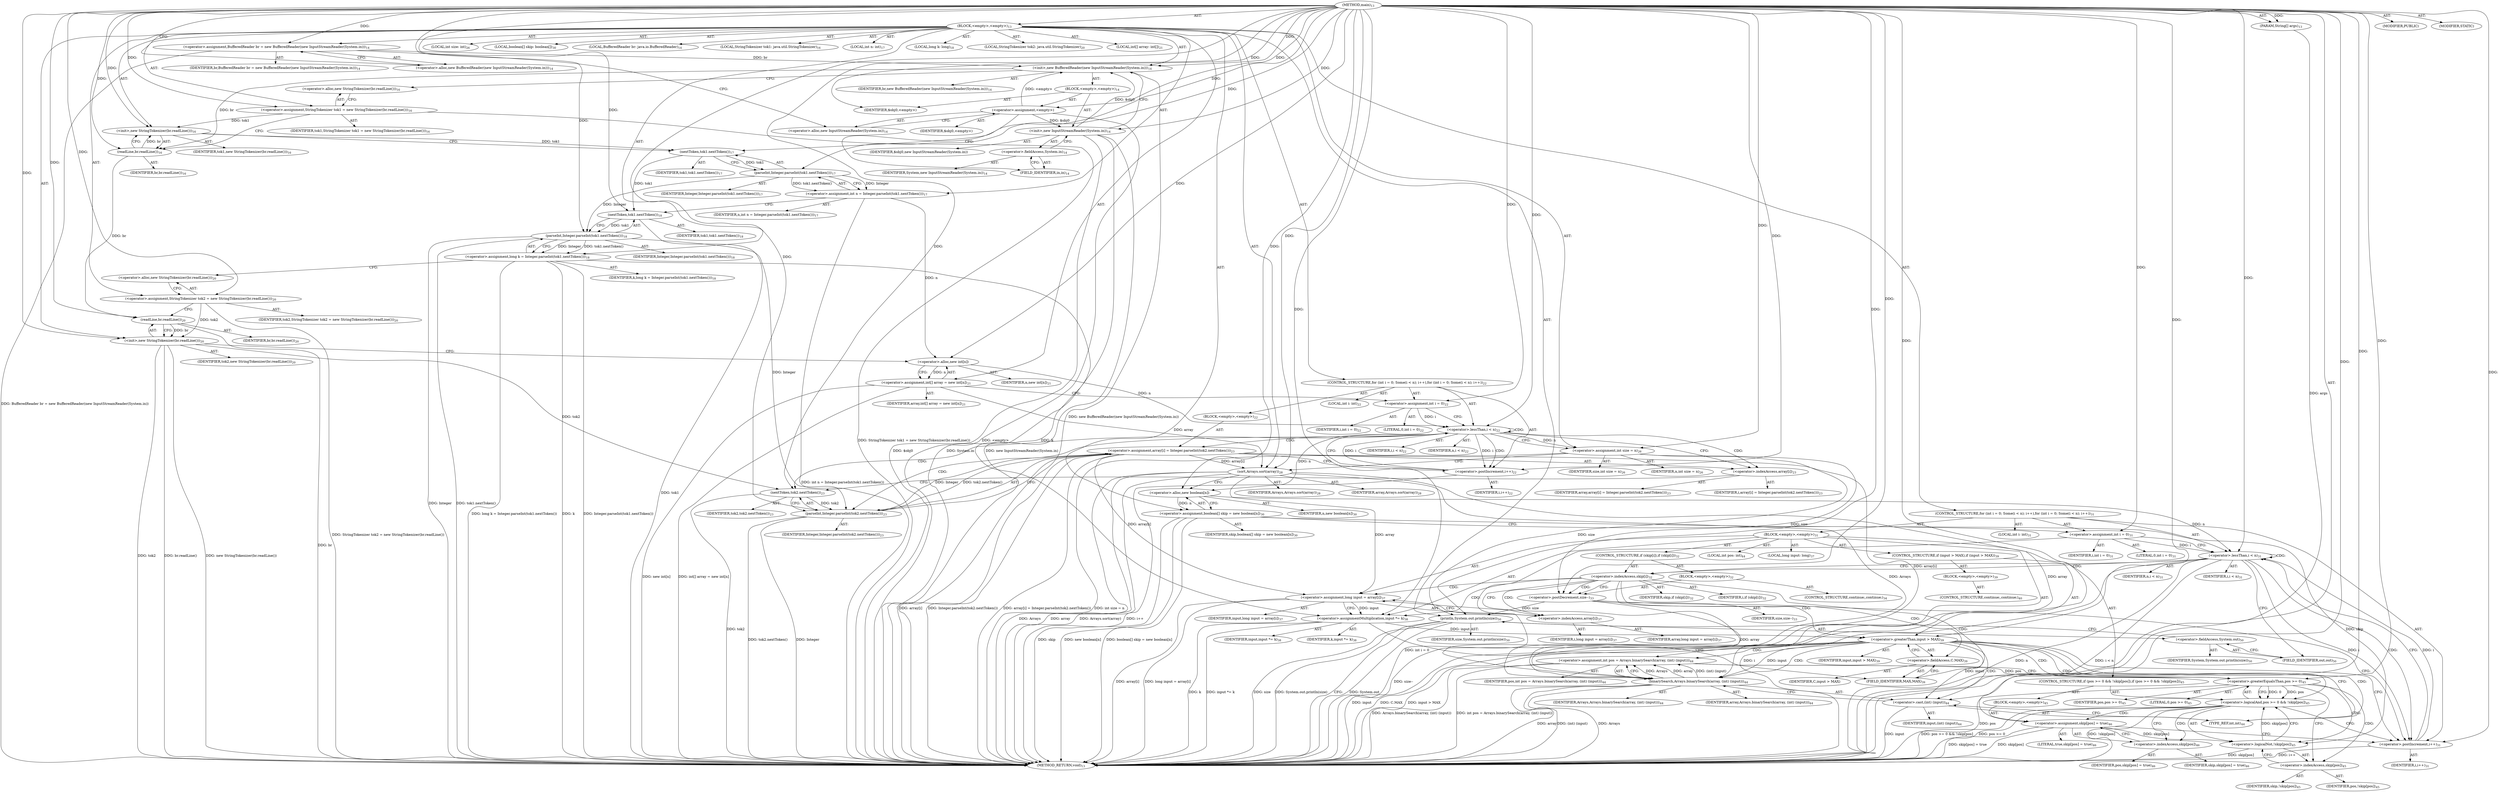 digraph "main" {  
"26" [label = <(METHOD,main)<SUB>13</SUB>> ]
"27" [label = <(PARAM,String[] args)<SUB>13</SUB>> ]
"28" [label = <(BLOCK,&lt;empty&gt;,&lt;empty&gt;)<SUB>13</SUB>> ]
"4" [label = <(LOCAL,BufferedReader br: java.io.BufferedReader)<SUB>14</SUB>> ]
"29" [label = <(&lt;operator&gt;.assignment,BufferedReader br = new BufferedReader(new InputStreamReader(System.in)))<SUB>14</SUB>> ]
"30" [label = <(IDENTIFIER,br,BufferedReader br = new BufferedReader(new InputStreamReader(System.in)))<SUB>14</SUB>> ]
"31" [label = <(&lt;operator&gt;.alloc,new BufferedReader(new InputStreamReader(System.in)))<SUB>14</SUB>> ]
"32" [label = <(&lt;init&gt;,new BufferedReader(new InputStreamReader(System.in)))<SUB>14</SUB>> ]
"3" [label = <(IDENTIFIER,br,new BufferedReader(new InputStreamReader(System.in)))<SUB>14</SUB>> ]
"33" [label = <(BLOCK,&lt;empty&gt;,&lt;empty&gt;)<SUB>14</SUB>> ]
"34" [label = <(&lt;operator&gt;.assignment,&lt;empty&gt;)> ]
"35" [label = <(IDENTIFIER,$obj0,&lt;empty&gt;)> ]
"36" [label = <(&lt;operator&gt;.alloc,new InputStreamReader(System.in))<SUB>14</SUB>> ]
"37" [label = <(&lt;init&gt;,new InputStreamReader(System.in))<SUB>14</SUB>> ]
"38" [label = <(IDENTIFIER,$obj0,new InputStreamReader(System.in))> ]
"39" [label = <(&lt;operator&gt;.fieldAccess,System.in)<SUB>14</SUB>> ]
"40" [label = <(IDENTIFIER,System,new InputStreamReader(System.in))<SUB>14</SUB>> ]
"41" [label = <(FIELD_IDENTIFIER,in,in)<SUB>14</SUB>> ]
"42" [label = <(IDENTIFIER,$obj0,&lt;empty&gt;)> ]
"6" [label = <(LOCAL,StringTokenizer tok1: java.util.StringTokenizer)<SUB>16</SUB>> ]
"43" [label = <(&lt;operator&gt;.assignment,StringTokenizer tok1 = new StringTokenizer(br.readLine()))<SUB>16</SUB>> ]
"44" [label = <(IDENTIFIER,tok1,StringTokenizer tok1 = new StringTokenizer(br.readLine()))<SUB>16</SUB>> ]
"45" [label = <(&lt;operator&gt;.alloc,new StringTokenizer(br.readLine()))<SUB>16</SUB>> ]
"46" [label = <(&lt;init&gt;,new StringTokenizer(br.readLine()))<SUB>16</SUB>> ]
"5" [label = <(IDENTIFIER,tok1,new StringTokenizer(br.readLine()))<SUB>16</SUB>> ]
"47" [label = <(readLine,br.readLine())<SUB>16</SUB>> ]
"48" [label = <(IDENTIFIER,br,br.readLine())<SUB>16</SUB>> ]
"49" [label = <(LOCAL,int n: int)<SUB>17</SUB>> ]
"50" [label = <(&lt;operator&gt;.assignment,int n = Integer.parseInt(tok1.nextToken()))<SUB>17</SUB>> ]
"51" [label = <(IDENTIFIER,n,int n = Integer.parseInt(tok1.nextToken()))<SUB>17</SUB>> ]
"52" [label = <(parseInt,Integer.parseInt(tok1.nextToken()))<SUB>17</SUB>> ]
"53" [label = <(IDENTIFIER,Integer,Integer.parseInt(tok1.nextToken()))<SUB>17</SUB>> ]
"54" [label = <(nextToken,tok1.nextToken())<SUB>17</SUB>> ]
"55" [label = <(IDENTIFIER,tok1,tok1.nextToken())<SUB>17</SUB>> ]
"56" [label = <(LOCAL,long k: long)<SUB>18</SUB>> ]
"57" [label = <(&lt;operator&gt;.assignment,long k = Integer.parseInt(tok1.nextToken()))<SUB>18</SUB>> ]
"58" [label = <(IDENTIFIER,k,long k = Integer.parseInt(tok1.nextToken()))<SUB>18</SUB>> ]
"59" [label = <(parseInt,Integer.parseInt(tok1.nextToken()))<SUB>18</SUB>> ]
"60" [label = <(IDENTIFIER,Integer,Integer.parseInt(tok1.nextToken()))<SUB>18</SUB>> ]
"61" [label = <(nextToken,tok1.nextToken())<SUB>18</SUB>> ]
"62" [label = <(IDENTIFIER,tok1,tok1.nextToken())<SUB>18</SUB>> ]
"8" [label = <(LOCAL,StringTokenizer tok2: java.util.StringTokenizer)<SUB>20</SUB>> ]
"63" [label = <(&lt;operator&gt;.assignment,StringTokenizer tok2 = new StringTokenizer(br.readLine()))<SUB>20</SUB>> ]
"64" [label = <(IDENTIFIER,tok2,StringTokenizer tok2 = new StringTokenizer(br.readLine()))<SUB>20</SUB>> ]
"65" [label = <(&lt;operator&gt;.alloc,new StringTokenizer(br.readLine()))<SUB>20</SUB>> ]
"66" [label = <(&lt;init&gt;,new StringTokenizer(br.readLine()))<SUB>20</SUB>> ]
"7" [label = <(IDENTIFIER,tok2,new StringTokenizer(br.readLine()))<SUB>20</SUB>> ]
"67" [label = <(readLine,br.readLine())<SUB>20</SUB>> ]
"68" [label = <(IDENTIFIER,br,br.readLine())<SUB>20</SUB>> ]
"69" [label = <(LOCAL,int[] array: int[])<SUB>21</SUB>> ]
"70" [label = <(&lt;operator&gt;.assignment,int[] array = new int[n])<SUB>21</SUB>> ]
"71" [label = <(IDENTIFIER,array,int[] array = new int[n])<SUB>21</SUB>> ]
"72" [label = <(&lt;operator&gt;.alloc,new int[n])> ]
"73" [label = <(IDENTIFIER,n,new int[n])<SUB>21</SUB>> ]
"74" [label = <(CONTROL_STRUCTURE,for (int i = 0; Some(i &lt; n); i++),for (int i = 0; Some(i &lt; n); i++))<SUB>22</SUB>> ]
"75" [label = <(LOCAL,int i: int)<SUB>22</SUB>> ]
"76" [label = <(&lt;operator&gt;.assignment,int i = 0)<SUB>22</SUB>> ]
"77" [label = <(IDENTIFIER,i,int i = 0)<SUB>22</SUB>> ]
"78" [label = <(LITERAL,0,int i = 0)<SUB>22</SUB>> ]
"79" [label = <(&lt;operator&gt;.lessThan,i &lt; n)<SUB>22</SUB>> ]
"80" [label = <(IDENTIFIER,i,i &lt; n)<SUB>22</SUB>> ]
"81" [label = <(IDENTIFIER,n,i &lt; n)<SUB>22</SUB>> ]
"82" [label = <(&lt;operator&gt;.postIncrement,i++)<SUB>22</SUB>> ]
"83" [label = <(IDENTIFIER,i,i++)<SUB>22</SUB>> ]
"84" [label = <(BLOCK,&lt;empty&gt;,&lt;empty&gt;)<SUB>22</SUB>> ]
"85" [label = <(&lt;operator&gt;.assignment,array[i] = Integer.parseInt(tok2.nextToken()))<SUB>23</SUB>> ]
"86" [label = <(&lt;operator&gt;.indexAccess,array[i])<SUB>23</SUB>> ]
"87" [label = <(IDENTIFIER,array,array[i] = Integer.parseInt(tok2.nextToken()))<SUB>23</SUB>> ]
"88" [label = <(IDENTIFIER,i,array[i] = Integer.parseInt(tok2.nextToken()))<SUB>23</SUB>> ]
"89" [label = <(parseInt,Integer.parseInt(tok2.nextToken()))<SUB>23</SUB>> ]
"90" [label = <(IDENTIFIER,Integer,Integer.parseInt(tok2.nextToken()))<SUB>23</SUB>> ]
"91" [label = <(nextToken,tok2.nextToken())<SUB>23</SUB>> ]
"92" [label = <(IDENTIFIER,tok2,tok2.nextToken())<SUB>23</SUB>> ]
"93" [label = <(LOCAL,int size: int)<SUB>26</SUB>> ]
"94" [label = <(&lt;operator&gt;.assignment,int size = n)<SUB>26</SUB>> ]
"95" [label = <(IDENTIFIER,size,int size = n)<SUB>26</SUB>> ]
"96" [label = <(IDENTIFIER,n,int size = n)<SUB>26</SUB>> ]
"97" [label = <(sort,Arrays.sort(array))<SUB>28</SUB>> ]
"98" [label = <(IDENTIFIER,Arrays,Arrays.sort(array))<SUB>28</SUB>> ]
"99" [label = <(IDENTIFIER,array,Arrays.sort(array))<SUB>28</SUB>> ]
"100" [label = <(LOCAL,boolean[] skip: boolean[])<SUB>30</SUB>> ]
"101" [label = <(&lt;operator&gt;.assignment,boolean[] skip = new boolean[n])<SUB>30</SUB>> ]
"102" [label = <(IDENTIFIER,skip,boolean[] skip = new boolean[n])<SUB>30</SUB>> ]
"103" [label = <(&lt;operator&gt;.alloc,new boolean[n])> ]
"104" [label = <(IDENTIFIER,n,new boolean[n])<SUB>30</SUB>> ]
"105" [label = <(CONTROL_STRUCTURE,for (int i = 0; Some(i &lt; n); i++),for (int i = 0; Some(i &lt; n); i++))<SUB>31</SUB>> ]
"106" [label = <(LOCAL,int i: int)<SUB>31</SUB>> ]
"107" [label = <(&lt;operator&gt;.assignment,int i = 0)<SUB>31</SUB>> ]
"108" [label = <(IDENTIFIER,i,int i = 0)<SUB>31</SUB>> ]
"109" [label = <(LITERAL,0,int i = 0)<SUB>31</SUB>> ]
"110" [label = <(&lt;operator&gt;.lessThan,i &lt; n)<SUB>31</SUB>> ]
"111" [label = <(IDENTIFIER,i,i &lt; n)<SUB>31</SUB>> ]
"112" [label = <(IDENTIFIER,n,i &lt; n)<SUB>31</SUB>> ]
"113" [label = <(&lt;operator&gt;.postIncrement,i++)<SUB>31</SUB>> ]
"114" [label = <(IDENTIFIER,i,i++)<SUB>31</SUB>> ]
"115" [label = <(BLOCK,&lt;empty&gt;,&lt;empty&gt;)<SUB>31</SUB>> ]
"116" [label = <(CONTROL_STRUCTURE,if (skip[i]),if (skip[i]))<SUB>32</SUB>> ]
"117" [label = <(&lt;operator&gt;.indexAccess,skip[i])<SUB>32</SUB>> ]
"118" [label = <(IDENTIFIER,skip,if (skip[i]))<SUB>32</SUB>> ]
"119" [label = <(IDENTIFIER,i,if (skip[i]))<SUB>32</SUB>> ]
"120" [label = <(BLOCK,&lt;empty&gt;,&lt;empty&gt;)<SUB>32</SUB>> ]
"121" [label = <(&lt;operator&gt;.postDecrement,size--)<SUB>33</SUB>> ]
"122" [label = <(IDENTIFIER,size,size--)<SUB>33</SUB>> ]
"123" [label = <(CONTROL_STRUCTURE,continue;,continue;)<SUB>34</SUB>> ]
"124" [label = <(LOCAL,long input: long)<SUB>37</SUB>> ]
"125" [label = <(&lt;operator&gt;.assignment,long input = array[i])<SUB>37</SUB>> ]
"126" [label = <(IDENTIFIER,input,long input = array[i])<SUB>37</SUB>> ]
"127" [label = <(&lt;operator&gt;.indexAccess,array[i])<SUB>37</SUB>> ]
"128" [label = <(IDENTIFIER,array,long input = array[i])<SUB>37</SUB>> ]
"129" [label = <(IDENTIFIER,i,long input = array[i])<SUB>37</SUB>> ]
"130" [label = <(&lt;operator&gt;.assignmentMultiplication,input *= k)<SUB>38</SUB>> ]
"131" [label = <(IDENTIFIER,input,input *= k)<SUB>38</SUB>> ]
"132" [label = <(IDENTIFIER,k,input *= k)<SUB>38</SUB>> ]
"133" [label = <(CONTROL_STRUCTURE,if (input &gt; MAX),if (input &gt; MAX))<SUB>39</SUB>> ]
"134" [label = <(&lt;operator&gt;.greaterThan,input &gt; MAX)<SUB>39</SUB>> ]
"135" [label = <(IDENTIFIER,input,input &gt; MAX)<SUB>39</SUB>> ]
"136" [label = <(&lt;operator&gt;.fieldAccess,C.MAX)<SUB>39</SUB>> ]
"137" [label = <(IDENTIFIER,C,input &gt; MAX)> ]
"138" [label = <(FIELD_IDENTIFIER,MAX,MAX)<SUB>39</SUB>> ]
"139" [label = <(BLOCK,&lt;empty&gt;,&lt;empty&gt;)<SUB>39</SUB>> ]
"140" [label = <(CONTROL_STRUCTURE,continue;,continue;)<SUB>40</SUB>> ]
"141" [label = <(LOCAL,int pos: int)<SUB>44</SUB>> ]
"142" [label = <(&lt;operator&gt;.assignment,int pos = Arrays.binarySearch(array, (int) (input)))<SUB>44</SUB>> ]
"143" [label = <(IDENTIFIER,pos,int pos = Arrays.binarySearch(array, (int) (input)))<SUB>44</SUB>> ]
"144" [label = <(binarySearch,Arrays.binarySearch(array, (int) (input)))<SUB>44</SUB>> ]
"145" [label = <(IDENTIFIER,Arrays,Arrays.binarySearch(array, (int) (input)))<SUB>44</SUB>> ]
"146" [label = <(IDENTIFIER,array,Arrays.binarySearch(array, (int) (input)))<SUB>44</SUB>> ]
"147" [label = <(&lt;operator&gt;.cast,(int) (input))<SUB>44</SUB>> ]
"148" [label = <(TYPE_REF,int,int)<SUB>44</SUB>> ]
"149" [label = <(IDENTIFIER,input,(int) (input))<SUB>44</SUB>> ]
"150" [label = <(CONTROL_STRUCTURE,if (pos &gt;= 0 &amp;&amp; !skip[pos]),if (pos &gt;= 0 &amp;&amp; !skip[pos]))<SUB>45</SUB>> ]
"151" [label = <(&lt;operator&gt;.logicalAnd,pos &gt;= 0 &amp;&amp; !skip[pos])<SUB>45</SUB>> ]
"152" [label = <(&lt;operator&gt;.greaterEqualsThan,pos &gt;= 0)<SUB>45</SUB>> ]
"153" [label = <(IDENTIFIER,pos,pos &gt;= 0)<SUB>45</SUB>> ]
"154" [label = <(LITERAL,0,pos &gt;= 0)<SUB>45</SUB>> ]
"155" [label = <(&lt;operator&gt;.logicalNot,!skip[pos])<SUB>45</SUB>> ]
"156" [label = <(&lt;operator&gt;.indexAccess,skip[pos])<SUB>45</SUB>> ]
"157" [label = <(IDENTIFIER,skip,!skip[pos])<SUB>45</SUB>> ]
"158" [label = <(IDENTIFIER,pos,!skip[pos])<SUB>45</SUB>> ]
"159" [label = <(BLOCK,&lt;empty&gt;,&lt;empty&gt;)<SUB>45</SUB>> ]
"160" [label = <(&lt;operator&gt;.assignment,skip[pos] = true)<SUB>46</SUB>> ]
"161" [label = <(&lt;operator&gt;.indexAccess,skip[pos])<SUB>46</SUB>> ]
"162" [label = <(IDENTIFIER,skip,skip[pos] = true)<SUB>46</SUB>> ]
"163" [label = <(IDENTIFIER,pos,skip[pos] = true)<SUB>46</SUB>> ]
"164" [label = <(LITERAL,true,skip[pos] = true)<SUB>46</SUB>> ]
"165" [label = <(println,System.out.println(size))<SUB>50</SUB>> ]
"166" [label = <(&lt;operator&gt;.fieldAccess,System.out)<SUB>50</SUB>> ]
"167" [label = <(IDENTIFIER,System,System.out.println(size))<SUB>50</SUB>> ]
"168" [label = <(FIELD_IDENTIFIER,out,out)<SUB>50</SUB>> ]
"169" [label = <(IDENTIFIER,size,System.out.println(size))<SUB>50</SUB>> ]
"170" [label = <(MODIFIER,PUBLIC)> ]
"171" [label = <(MODIFIER,STATIC)> ]
"172" [label = <(METHOD_RETURN,void)<SUB>13</SUB>> ]
  "26" -> "27"  [ label = "AST: "] 
  "26" -> "28"  [ label = "AST: "] 
  "26" -> "170"  [ label = "AST: "] 
  "26" -> "171"  [ label = "AST: "] 
  "26" -> "172"  [ label = "AST: "] 
  "28" -> "4"  [ label = "AST: "] 
  "28" -> "29"  [ label = "AST: "] 
  "28" -> "32"  [ label = "AST: "] 
  "28" -> "6"  [ label = "AST: "] 
  "28" -> "43"  [ label = "AST: "] 
  "28" -> "46"  [ label = "AST: "] 
  "28" -> "49"  [ label = "AST: "] 
  "28" -> "50"  [ label = "AST: "] 
  "28" -> "56"  [ label = "AST: "] 
  "28" -> "57"  [ label = "AST: "] 
  "28" -> "8"  [ label = "AST: "] 
  "28" -> "63"  [ label = "AST: "] 
  "28" -> "66"  [ label = "AST: "] 
  "28" -> "69"  [ label = "AST: "] 
  "28" -> "70"  [ label = "AST: "] 
  "28" -> "74"  [ label = "AST: "] 
  "28" -> "93"  [ label = "AST: "] 
  "28" -> "94"  [ label = "AST: "] 
  "28" -> "97"  [ label = "AST: "] 
  "28" -> "100"  [ label = "AST: "] 
  "28" -> "101"  [ label = "AST: "] 
  "28" -> "105"  [ label = "AST: "] 
  "28" -> "165"  [ label = "AST: "] 
  "29" -> "30"  [ label = "AST: "] 
  "29" -> "31"  [ label = "AST: "] 
  "32" -> "3"  [ label = "AST: "] 
  "32" -> "33"  [ label = "AST: "] 
  "33" -> "34"  [ label = "AST: "] 
  "33" -> "37"  [ label = "AST: "] 
  "33" -> "42"  [ label = "AST: "] 
  "34" -> "35"  [ label = "AST: "] 
  "34" -> "36"  [ label = "AST: "] 
  "37" -> "38"  [ label = "AST: "] 
  "37" -> "39"  [ label = "AST: "] 
  "39" -> "40"  [ label = "AST: "] 
  "39" -> "41"  [ label = "AST: "] 
  "43" -> "44"  [ label = "AST: "] 
  "43" -> "45"  [ label = "AST: "] 
  "46" -> "5"  [ label = "AST: "] 
  "46" -> "47"  [ label = "AST: "] 
  "47" -> "48"  [ label = "AST: "] 
  "50" -> "51"  [ label = "AST: "] 
  "50" -> "52"  [ label = "AST: "] 
  "52" -> "53"  [ label = "AST: "] 
  "52" -> "54"  [ label = "AST: "] 
  "54" -> "55"  [ label = "AST: "] 
  "57" -> "58"  [ label = "AST: "] 
  "57" -> "59"  [ label = "AST: "] 
  "59" -> "60"  [ label = "AST: "] 
  "59" -> "61"  [ label = "AST: "] 
  "61" -> "62"  [ label = "AST: "] 
  "63" -> "64"  [ label = "AST: "] 
  "63" -> "65"  [ label = "AST: "] 
  "66" -> "7"  [ label = "AST: "] 
  "66" -> "67"  [ label = "AST: "] 
  "67" -> "68"  [ label = "AST: "] 
  "70" -> "71"  [ label = "AST: "] 
  "70" -> "72"  [ label = "AST: "] 
  "72" -> "73"  [ label = "AST: "] 
  "74" -> "75"  [ label = "AST: "] 
  "74" -> "76"  [ label = "AST: "] 
  "74" -> "79"  [ label = "AST: "] 
  "74" -> "82"  [ label = "AST: "] 
  "74" -> "84"  [ label = "AST: "] 
  "76" -> "77"  [ label = "AST: "] 
  "76" -> "78"  [ label = "AST: "] 
  "79" -> "80"  [ label = "AST: "] 
  "79" -> "81"  [ label = "AST: "] 
  "82" -> "83"  [ label = "AST: "] 
  "84" -> "85"  [ label = "AST: "] 
  "85" -> "86"  [ label = "AST: "] 
  "85" -> "89"  [ label = "AST: "] 
  "86" -> "87"  [ label = "AST: "] 
  "86" -> "88"  [ label = "AST: "] 
  "89" -> "90"  [ label = "AST: "] 
  "89" -> "91"  [ label = "AST: "] 
  "91" -> "92"  [ label = "AST: "] 
  "94" -> "95"  [ label = "AST: "] 
  "94" -> "96"  [ label = "AST: "] 
  "97" -> "98"  [ label = "AST: "] 
  "97" -> "99"  [ label = "AST: "] 
  "101" -> "102"  [ label = "AST: "] 
  "101" -> "103"  [ label = "AST: "] 
  "103" -> "104"  [ label = "AST: "] 
  "105" -> "106"  [ label = "AST: "] 
  "105" -> "107"  [ label = "AST: "] 
  "105" -> "110"  [ label = "AST: "] 
  "105" -> "113"  [ label = "AST: "] 
  "105" -> "115"  [ label = "AST: "] 
  "107" -> "108"  [ label = "AST: "] 
  "107" -> "109"  [ label = "AST: "] 
  "110" -> "111"  [ label = "AST: "] 
  "110" -> "112"  [ label = "AST: "] 
  "113" -> "114"  [ label = "AST: "] 
  "115" -> "116"  [ label = "AST: "] 
  "115" -> "124"  [ label = "AST: "] 
  "115" -> "125"  [ label = "AST: "] 
  "115" -> "130"  [ label = "AST: "] 
  "115" -> "133"  [ label = "AST: "] 
  "115" -> "141"  [ label = "AST: "] 
  "115" -> "142"  [ label = "AST: "] 
  "115" -> "150"  [ label = "AST: "] 
  "116" -> "117"  [ label = "AST: "] 
  "116" -> "120"  [ label = "AST: "] 
  "117" -> "118"  [ label = "AST: "] 
  "117" -> "119"  [ label = "AST: "] 
  "120" -> "121"  [ label = "AST: "] 
  "120" -> "123"  [ label = "AST: "] 
  "121" -> "122"  [ label = "AST: "] 
  "125" -> "126"  [ label = "AST: "] 
  "125" -> "127"  [ label = "AST: "] 
  "127" -> "128"  [ label = "AST: "] 
  "127" -> "129"  [ label = "AST: "] 
  "130" -> "131"  [ label = "AST: "] 
  "130" -> "132"  [ label = "AST: "] 
  "133" -> "134"  [ label = "AST: "] 
  "133" -> "139"  [ label = "AST: "] 
  "134" -> "135"  [ label = "AST: "] 
  "134" -> "136"  [ label = "AST: "] 
  "136" -> "137"  [ label = "AST: "] 
  "136" -> "138"  [ label = "AST: "] 
  "139" -> "140"  [ label = "AST: "] 
  "142" -> "143"  [ label = "AST: "] 
  "142" -> "144"  [ label = "AST: "] 
  "144" -> "145"  [ label = "AST: "] 
  "144" -> "146"  [ label = "AST: "] 
  "144" -> "147"  [ label = "AST: "] 
  "147" -> "148"  [ label = "AST: "] 
  "147" -> "149"  [ label = "AST: "] 
  "150" -> "151"  [ label = "AST: "] 
  "150" -> "159"  [ label = "AST: "] 
  "151" -> "152"  [ label = "AST: "] 
  "151" -> "155"  [ label = "AST: "] 
  "152" -> "153"  [ label = "AST: "] 
  "152" -> "154"  [ label = "AST: "] 
  "155" -> "156"  [ label = "AST: "] 
  "156" -> "157"  [ label = "AST: "] 
  "156" -> "158"  [ label = "AST: "] 
  "159" -> "160"  [ label = "AST: "] 
  "160" -> "161"  [ label = "AST: "] 
  "160" -> "164"  [ label = "AST: "] 
  "161" -> "162"  [ label = "AST: "] 
  "161" -> "163"  [ label = "AST: "] 
  "165" -> "166"  [ label = "AST: "] 
  "165" -> "169"  [ label = "AST: "] 
  "166" -> "167"  [ label = "AST: "] 
  "166" -> "168"  [ label = "AST: "] 
  "29" -> "36"  [ label = "CFG: "] 
  "32" -> "45"  [ label = "CFG: "] 
  "43" -> "47"  [ label = "CFG: "] 
  "46" -> "54"  [ label = "CFG: "] 
  "50" -> "61"  [ label = "CFG: "] 
  "57" -> "65"  [ label = "CFG: "] 
  "63" -> "67"  [ label = "CFG: "] 
  "66" -> "72"  [ label = "CFG: "] 
  "70" -> "76"  [ label = "CFG: "] 
  "94" -> "97"  [ label = "CFG: "] 
  "97" -> "103"  [ label = "CFG: "] 
  "101" -> "107"  [ label = "CFG: "] 
  "165" -> "172"  [ label = "CFG: "] 
  "31" -> "29"  [ label = "CFG: "] 
  "45" -> "43"  [ label = "CFG: "] 
  "47" -> "46"  [ label = "CFG: "] 
  "52" -> "50"  [ label = "CFG: "] 
  "59" -> "57"  [ label = "CFG: "] 
  "65" -> "63"  [ label = "CFG: "] 
  "67" -> "66"  [ label = "CFG: "] 
  "72" -> "70"  [ label = "CFG: "] 
  "76" -> "79"  [ label = "CFG: "] 
  "79" -> "86"  [ label = "CFG: "] 
  "79" -> "94"  [ label = "CFG: "] 
  "82" -> "79"  [ label = "CFG: "] 
  "103" -> "101"  [ label = "CFG: "] 
  "107" -> "110"  [ label = "CFG: "] 
  "110" -> "117"  [ label = "CFG: "] 
  "110" -> "168"  [ label = "CFG: "] 
  "113" -> "110"  [ label = "CFG: "] 
  "166" -> "165"  [ label = "CFG: "] 
  "34" -> "41"  [ label = "CFG: "] 
  "37" -> "32"  [ label = "CFG: "] 
  "54" -> "52"  [ label = "CFG: "] 
  "61" -> "59"  [ label = "CFG: "] 
  "85" -> "82"  [ label = "CFG: "] 
  "125" -> "130"  [ label = "CFG: "] 
  "130" -> "138"  [ label = "CFG: "] 
  "142" -> "152"  [ label = "CFG: "] 
  "168" -> "166"  [ label = "CFG: "] 
  "36" -> "34"  [ label = "CFG: "] 
  "39" -> "37"  [ label = "CFG: "] 
  "86" -> "91"  [ label = "CFG: "] 
  "89" -> "85"  [ label = "CFG: "] 
  "117" -> "121"  [ label = "CFG: "] 
  "117" -> "127"  [ label = "CFG: "] 
  "127" -> "125"  [ label = "CFG: "] 
  "134" -> "113"  [ label = "CFG: "] 
  "134" -> "148"  [ label = "CFG: "] 
  "144" -> "142"  [ label = "CFG: "] 
  "151" -> "161"  [ label = "CFG: "] 
  "151" -> "113"  [ label = "CFG: "] 
  "41" -> "39"  [ label = "CFG: "] 
  "91" -> "89"  [ label = "CFG: "] 
  "121" -> "113"  [ label = "CFG: "] 
  "136" -> "134"  [ label = "CFG: "] 
  "147" -> "144"  [ label = "CFG: "] 
  "152" -> "151"  [ label = "CFG: "] 
  "152" -> "156"  [ label = "CFG: "] 
  "155" -> "151"  [ label = "CFG: "] 
  "160" -> "113"  [ label = "CFG: "] 
  "138" -> "136"  [ label = "CFG: "] 
  "148" -> "147"  [ label = "CFG: "] 
  "156" -> "155"  [ label = "CFG: "] 
  "161" -> "160"  [ label = "CFG: "] 
  "26" -> "31"  [ label = "CFG: "] 
  "27" -> "172"  [ label = "DDG: args"] 
  "29" -> "172"  [ label = "DDG: BufferedReader br = new BufferedReader(new InputStreamReader(System.in))"] 
  "34" -> "172"  [ label = "DDG: &lt;empty&gt;"] 
  "37" -> "172"  [ label = "DDG: $obj0"] 
  "37" -> "172"  [ label = "DDG: System.in"] 
  "37" -> "172"  [ label = "DDG: new InputStreamReader(System.in)"] 
  "32" -> "172"  [ label = "DDG: new BufferedReader(new InputStreamReader(System.in))"] 
  "43" -> "172"  [ label = "DDG: StringTokenizer tok1 = new StringTokenizer(br.readLine())"] 
  "50" -> "172"  [ label = "DDG: int n = Integer.parseInt(tok1.nextToken())"] 
  "57" -> "172"  [ label = "DDG: k"] 
  "59" -> "172"  [ label = "DDG: Integer"] 
  "61" -> "172"  [ label = "DDG: tok1"] 
  "59" -> "172"  [ label = "DDG: tok1.nextToken()"] 
  "57" -> "172"  [ label = "DDG: Integer.parseInt(tok1.nextToken())"] 
  "57" -> "172"  [ label = "DDG: long k = Integer.parseInt(tok1.nextToken())"] 
  "63" -> "172"  [ label = "DDG: StringTokenizer tok2 = new StringTokenizer(br.readLine())"] 
  "66" -> "172"  [ label = "DDG: tok2"] 
  "67" -> "172"  [ label = "DDG: br"] 
  "66" -> "172"  [ label = "DDG: br.readLine()"] 
  "66" -> "172"  [ label = "DDG: new StringTokenizer(br.readLine())"] 
  "70" -> "172"  [ label = "DDG: new int[n]"] 
  "70" -> "172"  [ label = "DDG: int[] array = new int[n]"] 
  "94" -> "172"  [ label = "DDG: int size = n"] 
  "97" -> "172"  [ label = "DDG: Arrays"] 
  "97" -> "172"  [ label = "DDG: array"] 
  "97" -> "172"  [ label = "DDG: Arrays.sort(array)"] 
  "101" -> "172"  [ label = "DDG: skip"] 
  "101" -> "172"  [ label = "DDG: new boolean[n]"] 
  "101" -> "172"  [ label = "DDG: boolean[] skip = new boolean[n]"] 
  "107" -> "172"  [ label = "DDG: int i = 0"] 
  "110" -> "172"  [ label = "DDG: i"] 
  "110" -> "172"  [ label = "DDG: n"] 
  "110" -> "172"  [ label = "DDG: i &lt; n"] 
  "165" -> "172"  [ label = "DDG: System.out"] 
  "165" -> "172"  [ label = "DDG: size"] 
  "165" -> "172"  [ label = "DDG: System.out.println(size)"] 
  "125" -> "172"  [ label = "DDG: array[i]"] 
  "125" -> "172"  [ label = "DDG: long input = array[i]"] 
  "130" -> "172"  [ label = "DDG: k"] 
  "130" -> "172"  [ label = "DDG: input *= k"] 
  "134" -> "172"  [ label = "DDG: input"] 
  "134" -> "172"  [ label = "DDG: C.MAX"] 
  "134" -> "172"  [ label = "DDG: input &gt; MAX"] 
  "144" -> "172"  [ label = "DDG: Arrays"] 
  "144" -> "172"  [ label = "DDG: array"] 
  "147" -> "172"  [ label = "DDG: input"] 
  "144" -> "172"  [ label = "DDG: (int) (input)"] 
  "142" -> "172"  [ label = "DDG: Arrays.binarySearch(array, (int) (input))"] 
  "142" -> "172"  [ label = "DDG: int pos = Arrays.binarySearch(array, (int) (input))"] 
  "152" -> "172"  [ label = "DDG: pos"] 
  "151" -> "172"  [ label = "DDG: pos &gt;= 0"] 
  "155" -> "172"  [ label = "DDG: skip[pos]"] 
  "151" -> "172"  [ label = "DDG: !skip[pos]"] 
  "151" -> "172"  [ label = "DDG: pos &gt;= 0 &amp;&amp; !skip[pos]"] 
  "160" -> "172"  [ label = "DDG: skip[pos]"] 
  "160" -> "172"  [ label = "DDG: skip[pos] = true"] 
  "121" -> "172"  [ label = "DDG: size--"] 
  "113" -> "172"  [ label = "DDG: i++"] 
  "85" -> "172"  [ label = "DDG: array[i]"] 
  "89" -> "172"  [ label = "DDG: Integer"] 
  "91" -> "172"  [ label = "DDG: tok2"] 
  "89" -> "172"  [ label = "DDG: tok2.nextToken()"] 
  "85" -> "172"  [ label = "DDG: Integer.parseInt(tok2.nextToken())"] 
  "85" -> "172"  [ label = "DDG: array[i] = Integer.parseInt(tok2.nextToken())"] 
  "82" -> "172"  [ label = "DDG: i++"] 
  "26" -> "27"  [ label = "DDG: "] 
  "26" -> "29"  [ label = "DDG: "] 
  "26" -> "43"  [ label = "DDG: "] 
  "52" -> "50"  [ label = "DDG: Integer"] 
  "52" -> "50"  [ label = "DDG: tok1.nextToken()"] 
  "59" -> "57"  [ label = "DDG: Integer"] 
  "59" -> "57"  [ label = "DDG: tok1.nextToken()"] 
  "26" -> "63"  [ label = "DDG: "] 
  "72" -> "70"  [ label = "DDG: n"] 
  "79" -> "94"  [ label = "DDG: n"] 
  "26" -> "94"  [ label = "DDG: "] 
  "103" -> "101"  [ label = "DDG: n"] 
  "29" -> "32"  [ label = "DDG: br"] 
  "26" -> "32"  [ label = "DDG: "] 
  "34" -> "32"  [ label = "DDG: &lt;empty&gt;"] 
  "37" -> "32"  [ label = "DDG: $obj0"] 
  "43" -> "46"  [ label = "DDG: tok1"] 
  "26" -> "46"  [ label = "DDG: "] 
  "47" -> "46"  [ label = "DDG: br"] 
  "63" -> "66"  [ label = "DDG: tok2"] 
  "26" -> "66"  [ label = "DDG: "] 
  "67" -> "66"  [ label = "DDG: br"] 
  "26" -> "76"  [ label = "DDG: "] 
  "26" -> "97"  [ label = "DDG: "] 
  "70" -> "97"  [ label = "DDG: array"] 
  "85" -> "97"  [ label = "DDG: array[i]"] 
  "26" -> "107"  [ label = "DDG: "] 
  "94" -> "165"  [ label = "DDG: size"] 
  "121" -> "165"  [ label = "DDG: size"] 
  "26" -> "165"  [ label = "DDG: "] 
  "26" -> "34"  [ label = "DDG: "] 
  "26" -> "42"  [ label = "DDG: "] 
  "32" -> "47"  [ label = "DDG: br"] 
  "26" -> "47"  [ label = "DDG: "] 
  "26" -> "52"  [ label = "DDG: "] 
  "54" -> "52"  [ label = "DDG: tok1"] 
  "52" -> "59"  [ label = "DDG: Integer"] 
  "26" -> "59"  [ label = "DDG: "] 
  "61" -> "59"  [ label = "DDG: tok1"] 
  "47" -> "67"  [ label = "DDG: br"] 
  "26" -> "67"  [ label = "DDG: "] 
  "50" -> "72"  [ label = "DDG: n"] 
  "26" -> "72"  [ label = "DDG: "] 
  "76" -> "79"  [ label = "DDG: i"] 
  "82" -> "79"  [ label = "DDG: i"] 
  "26" -> "79"  [ label = "DDG: "] 
  "72" -> "79"  [ label = "DDG: n"] 
  "79" -> "82"  [ label = "DDG: i"] 
  "26" -> "82"  [ label = "DDG: "] 
  "89" -> "85"  [ label = "DDG: Integer"] 
  "89" -> "85"  [ label = "DDG: tok2.nextToken()"] 
  "26" -> "103"  [ label = "DDG: "] 
  "79" -> "103"  [ label = "DDG: n"] 
  "107" -> "110"  [ label = "DDG: i"] 
  "113" -> "110"  [ label = "DDG: i"] 
  "26" -> "110"  [ label = "DDG: "] 
  "103" -> "110"  [ label = "DDG: n"] 
  "110" -> "113"  [ label = "DDG: i"] 
  "26" -> "113"  [ label = "DDG: "] 
  "97" -> "125"  [ label = "DDG: array"] 
  "144" -> "125"  [ label = "DDG: array"] 
  "85" -> "125"  [ label = "DDG: array[i]"] 
  "57" -> "130"  [ label = "DDG: k"] 
  "26" -> "130"  [ label = "DDG: "] 
  "144" -> "142"  [ label = "DDG: Arrays"] 
  "144" -> "142"  [ label = "DDG: array"] 
  "144" -> "142"  [ label = "DDG: (int) (input)"] 
  "34" -> "37"  [ label = "DDG: $obj0"] 
  "26" -> "37"  [ label = "DDG: "] 
  "46" -> "54"  [ label = "DDG: tok1"] 
  "26" -> "54"  [ label = "DDG: "] 
  "54" -> "61"  [ label = "DDG: tok1"] 
  "26" -> "61"  [ label = "DDG: "] 
  "125" -> "130"  [ label = "DDG: input"] 
  "59" -> "89"  [ label = "DDG: Integer"] 
  "26" -> "89"  [ label = "DDG: "] 
  "91" -> "89"  [ label = "DDG: tok2"] 
  "130" -> "134"  [ label = "DDG: input"] 
  "26" -> "134"  [ label = "DDG: "] 
  "97" -> "144"  [ label = "DDG: Arrays"] 
  "26" -> "144"  [ label = "DDG: "] 
  "97" -> "144"  [ label = "DDG: array"] 
  "85" -> "144"  [ label = "DDG: array[i]"] 
  "134" -> "144"  [ label = "DDG: input"] 
  "152" -> "151"  [ label = "DDG: pos"] 
  "152" -> "151"  [ label = "DDG: 0"] 
  "155" -> "151"  [ label = "DDG: skip[pos]"] 
  "26" -> "160"  [ label = "DDG: "] 
  "66" -> "91"  [ label = "DDG: tok2"] 
  "26" -> "91"  [ label = "DDG: "] 
  "94" -> "121"  [ label = "DDG: size"] 
  "26" -> "121"  [ label = "DDG: "] 
  "26" -> "147"  [ label = "DDG: "] 
  "134" -> "147"  [ label = "DDG: input"] 
  "142" -> "152"  [ label = "DDG: pos"] 
  "26" -> "152"  [ label = "DDG: "] 
  "101" -> "155"  [ label = "DDG: skip"] 
  "160" -> "155"  [ label = "DDG: skip[pos]"] 
  "79" -> "89"  [ label = "CDG: "] 
  "79" -> "85"  [ label = "CDG: "] 
  "79" -> "91"  [ label = "CDG: "] 
  "79" -> "82"  [ label = "CDG: "] 
  "79" -> "79"  [ label = "CDG: "] 
  "79" -> "86"  [ label = "CDG: "] 
  "110" -> "113"  [ label = "CDG: "] 
  "110" -> "110"  [ label = "CDG: "] 
  "110" -> "117"  [ label = "CDG: "] 
  "117" -> "136"  [ label = "CDG: "] 
  "117" -> "121"  [ label = "CDG: "] 
  "117" -> "134"  [ label = "CDG: "] 
  "117" -> "138"  [ label = "CDG: "] 
  "117" -> "130"  [ label = "CDG: "] 
  "117" -> "127"  [ label = "CDG: "] 
  "117" -> "125"  [ label = "CDG: "] 
  "134" -> "142"  [ label = "CDG: "] 
  "134" -> "151"  [ label = "CDG: "] 
  "134" -> "144"  [ label = "CDG: "] 
  "134" -> "148"  [ label = "CDG: "] 
  "134" -> "152"  [ label = "CDG: "] 
  "134" -> "147"  [ label = "CDG: "] 
  "151" -> "160"  [ label = "CDG: "] 
  "151" -> "161"  [ label = "CDG: "] 
  "152" -> "155"  [ label = "CDG: "] 
  "152" -> "156"  [ label = "CDG: "] 
}
